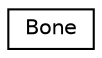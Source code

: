 digraph "Graphical Class Hierarchy"
{
 // LATEX_PDF_SIZE
  edge [fontname="Helvetica",fontsize="10",labelfontname="Helvetica",labelfontsize="10"];
  node [fontname="Helvetica",fontsize="10",shape=record];
  rankdir="LR";
  Node0 [label="Bone",height=0.2,width=0.4,color="black", fillcolor="white", style="filled",URL="$class_bone.html",tooltip=" "];
}
